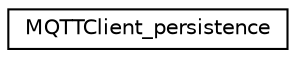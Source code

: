digraph "Graphical Class Hierarchy"
{
 // LATEX_PDF_SIZE
  edge [fontname="Helvetica",fontsize="10",labelfontname="Helvetica",labelfontsize="10"];
  node [fontname="Helvetica",fontsize="10",shape=record];
  rankdir="LR";
  Node0 [label="MQTTClient_persistence",height=0.2,width=0.4,color="black", fillcolor="white", style="filled",URL="$structMQTTClient__persistence.html",tooltip="A structure containing the function pointers to a persistence implementation and the context or state..."];
}
